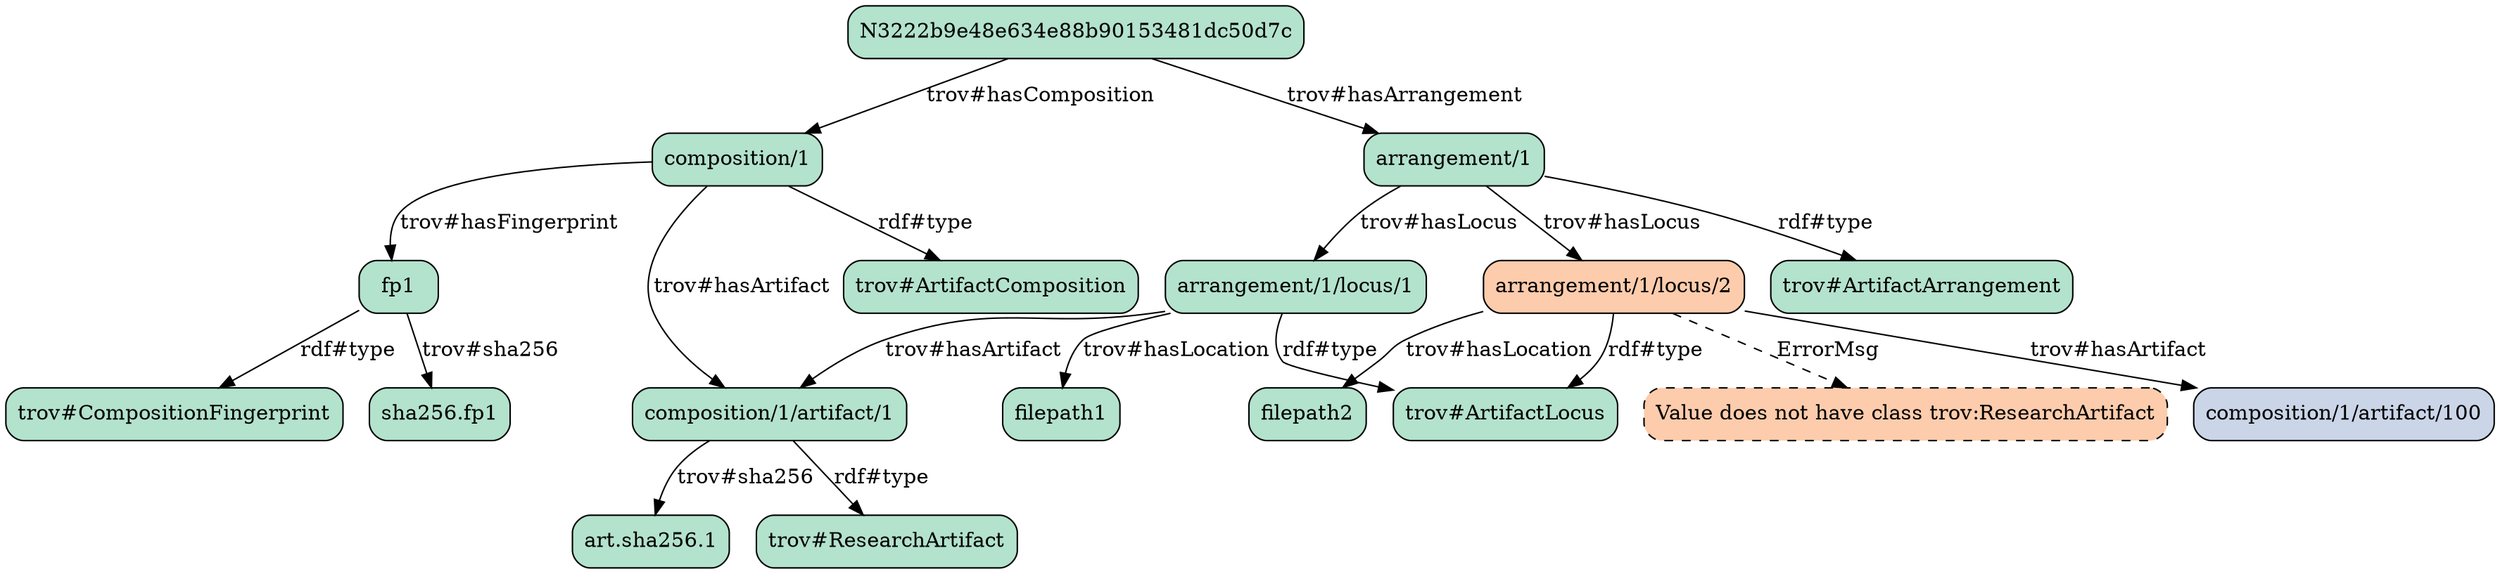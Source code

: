 strict digraph "" {
	fp1	[fillcolor="#b3e2cd",
		shape=box,
		style="filled, rounded"];
	"trov#CompositionFingerprint"	[fillcolor="#b3e2cd",
		shape=box,
		style="filled, rounded"];
	fp1 -> "trov#CompositionFingerprint"	[label="rdf#type"];
	"sha256.fp1"	[fillcolor="#b3e2cd",
		shape=box,
		style="filled, rounded"];
	fp1 -> "sha256.fp1"	[label="trov#sha256"];
	"arrangement/1/locus/1"	[fillcolor="#b3e2cd",
		shape=box,
		style="filled, rounded"];
	filepath1	[fillcolor="#b3e2cd",
		shape=box,
		style="filled, rounded"];
	"arrangement/1/locus/1" -> filepath1	[label="trov#hasLocation"];
	"trov#ArtifactLocus"	[fillcolor="#b3e2cd",
		shape=box,
		style="filled, rounded"];
	"arrangement/1/locus/1" -> "trov#ArtifactLocus"	[label="rdf#type"];
	"composition/1/artifact/1"	[fillcolor="#b3e2cd",
		shape=box,
		style="filled, rounded"];
	"arrangement/1/locus/1" -> "composition/1/artifact/1"	[label="trov#hasArtifact"];
	"arrangement/1/locus/2"	[fillcolor="#fdccac",
		shape=box,
		style="filled, rounded"];
	"arrangement/1/locus/2" -> "trov#ArtifactLocus"	[label="rdf#type"];
	"composition/1/artifact/100"	[fillcolor="#cbd5e8",
		shape=box,
		style="filled, rounded"];
	"arrangement/1/locus/2" -> "composition/1/artifact/100"	[label="trov#hasArtifact"];
	filepath2	[fillcolor="#b3e2cd",
		shape=box,
		style="filled, rounded"];
	"arrangement/1/locus/2" -> filepath2	[label="trov#hasLocation"];
	"Value does not have class trov:ResearchArtifact"	[fillcolor="#fdccac",
		shape=box,
		style="filled, rounded, dashed"];
	"arrangement/1/locus/2" -> "Value does not have class trov:ResearchArtifact"	[label=ErrorMsg,
		style=dashed];
	"arrangement/1"	[fillcolor="#b3e2cd",
		shape=box,
		style="filled, rounded"];
	"arrangement/1" -> "arrangement/1/locus/1"	[label="trov#hasLocus"];
	"arrangement/1" -> "arrangement/1/locus/2"	[label="trov#hasLocus"];
	"trov#ArtifactArrangement"	[fillcolor="#b3e2cd",
		shape=box,
		style="filled, rounded"];
	"arrangement/1" -> "trov#ArtifactArrangement"	[label="rdf#type"];
	N3222b9e48e634e88b90153481dc50d7c	[fillcolor="#b3e2cd",
		shape=box,
		style="filled, rounded"];
	N3222b9e48e634e88b90153481dc50d7c -> "arrangement/1"	[label="trov#hasArrangement"];
	"composition/1"	[fillcolor="#b3e2cd",
		shape=box,
		style="filled, rounded"];
	N3222b9e48e634e88b90153481dc50d7c -> "composition/1"	[label="trov#hasComposition"];
	"art.sha256.1"	[fillcolor="#b3e2cd",
		shape=box,
		style="filled, rounded"];
	"composition/1/artifact/1" -> "art.sha256.1"	[label="trov#sha256"];
	"trov#ResearchArtifact"	[fillcolor="#b3e2cd",
		shape=box,
		style="filled, rounded"];
	"composition/1/artifact/1" -> "trov#ResearchArtifact"	[label="rdf#type"];
	"composition/1" -> fp1	[label="trov#hasFingerprint"];
	"composition/1" -> "composition/1/artifact/1"	[label="trov#hasArtifact"];
	"trov#ArtifactComposition"	[fillcolor="#b3e2cd",
		shape=box,
		style="filled, rounded"];
	"composition/1" -> "trov#ArtifactComposition"	[label="rdf#type"];
}
